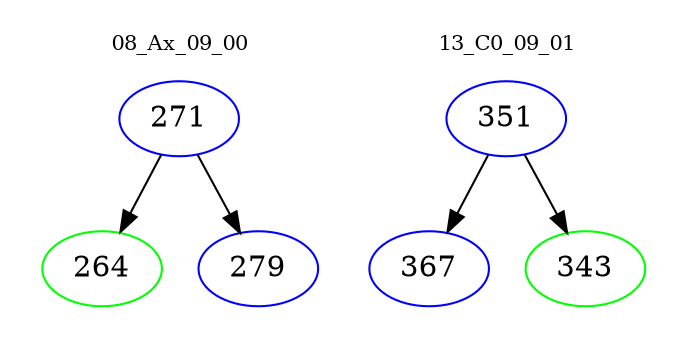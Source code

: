 digraph{
subgraph cluster_0 {
color = white
label = "08_Ax_09_00";
fontsize=10;
T0_271 [label="271", color="blue"]
T0_271 -> T0_264 [color="black"]
T0_264 [label="264", color="green"]
T0_271 -> T0_279 [color="black"]
T0_279 [label="279", color="blue"]
}
subgraph cluster_1 {
color = white
label = "13_C0_09_01";
fontsize=10;
T1_351 [label="351", color="blue"]
T1_351 -> T1_367 [color="black"]
T1_367 [label="367", color="blue"]
T1_351 -> T1_343 [color="black"]
T1_343 [label="343", color="green"]
}
}
